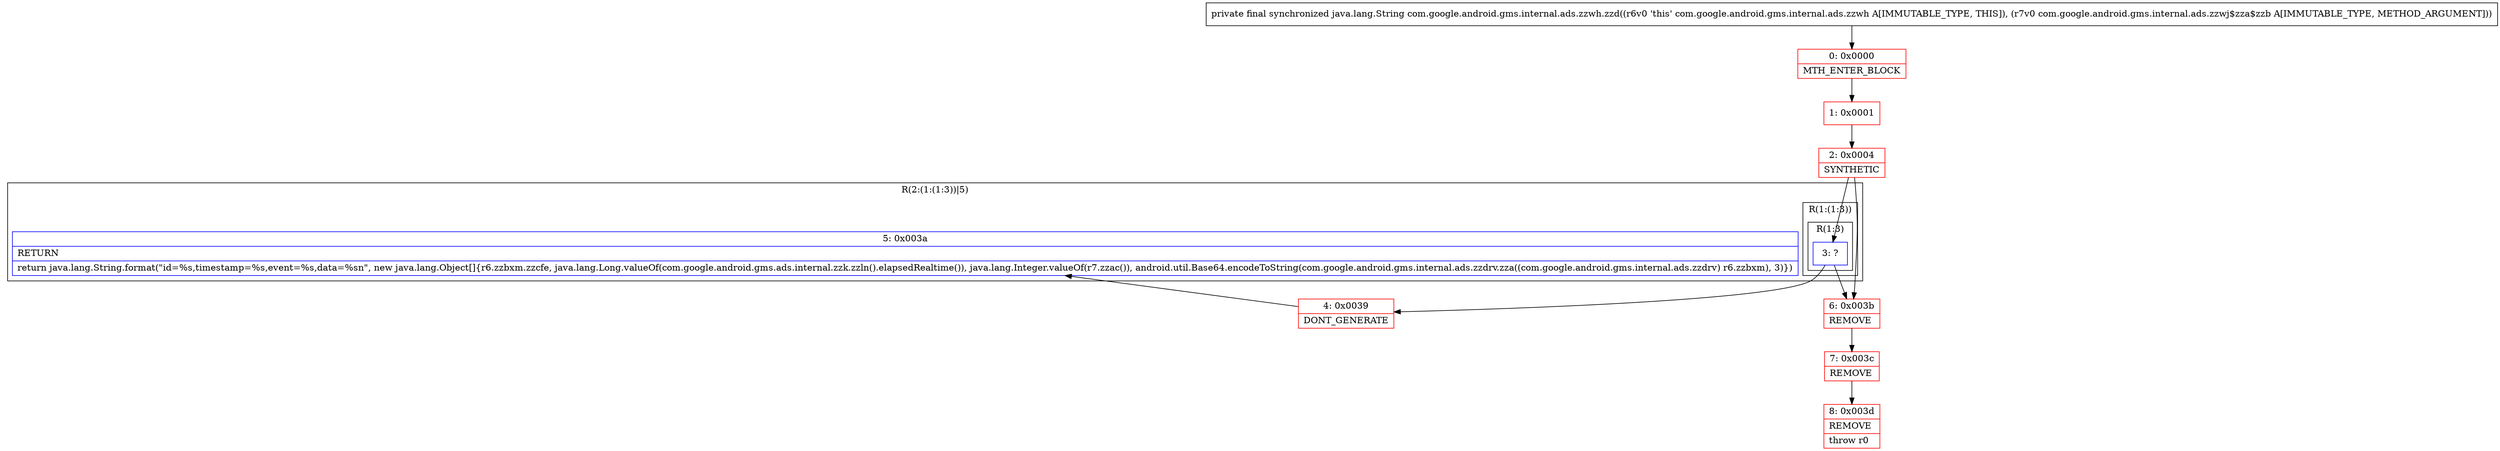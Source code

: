 digraph "CFG forcom.google.android.gms.internal.ads.zzwh.zzd(Lcom\/google\/android\/gms\/internal\/ads\/zzwj$zza$zzb;)Ljava\/lang\/String;" {
subgraph cluster_Region_241714551 {
label = "R(2:(1:(1:3))|5)";
node [shape=record,color=blue];
subgraph cluster_Region_803135729 {
label = "R(1:(1:3))";
node [shape=record,color=blue];
subgraph cluster_Region_266760351 {
label = "R(1:3)";
node [shape=record,color=blue];
Node_3 [shape=record,label="{3\:\ ?}"];
}
}
Node_5 [shape=record,label="{5\:\ 0x003a|RETURN\l|return java.lang.String.format(\"id=%s,timestamp=%s,event=%s,data=%sn\", new java.lang.Object[]\{r6.zzbxm.zzcfe, java.lang.Long.valueOf(com.google.android.gms.ads.internal.zzk.zzln().elapsedRealtime()), java.lang.Integer.valueOf(r7.zzac()), android.util.Base64.encodeToString(com.google.android.gms.internal.ads.zzdrv.zza((com.google.android.gms.internal.ads.zzdrv) r6.zzbxm), 3)\})\l}"];
}
Node_0 [shape=record,color=red,label="{0\:\ 0x0000|MTH_ENTER_BLOCK\l}"];
Node_1 [shape=record,color=red,label="{1\:\ 0x0001}"];
Node_2 [shape=record,color=red,label="{2\:\ 0x0004|SYNTHETIC\l}"];
Node_4 [shape=record,color=red,label="{4\:\ 0x0039|DONT_GENERATE\l}"];
Node_6 [shape=record,color=red,label="{6\:\ 0x003b|REMOVE\l}"];
Node_7 [shape=record,color=red,label="{7\:\ 0x003c|REMOVE\l}"];
Node_8 [shape=record,color=red,label="{8\:\ 0x003d|REMOVE\l|throw r0\l}"];
MethodNode[shape=record,label="{private final synchronized java.lang.String com.google.android.gms.internal.ads.zzwh.zzd((r6v0 'this' com.google.android.gms.internal.ads.zzwh A[IMMUTABLE_TYPE, THIS]), (r7v0 com.google.android.gms.internal.ads.zzwj$zza$zzb A[IMMUTABLE_TYPE, METHOD_ARGUMENT])) }"];
MethodNode -> Node_0;
Node_3 -> Node_6;
Node_3 -> Node_4;
Node_0 -> Node_1;
Node_1 -> Node_2;
Node_2 -> Node_3;
Node_2 -> Node_6;
Node_4 -> Node_5;
Node_6 -> Node_7;
Node_7 -> Node_8;
}

